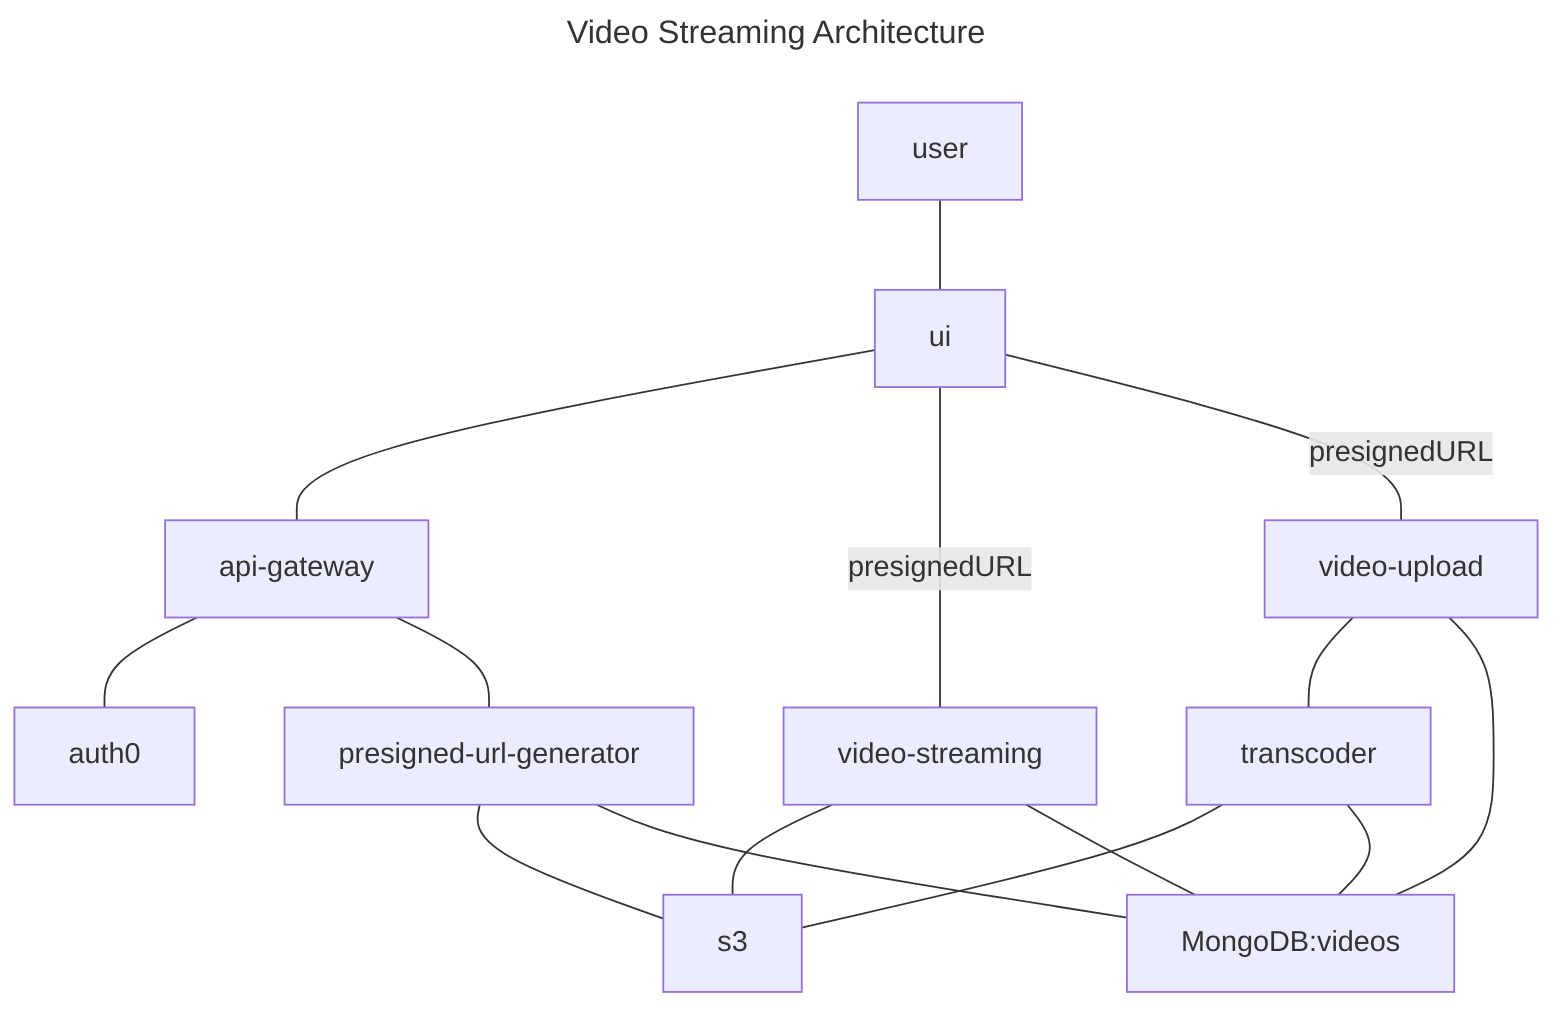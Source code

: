 ---
title: Video Streaming Architecture
---
flowchart TB
    user --- ui
    ui --- api-gateway
    ui -- presignedURL --- video-streaming
    ui -- presignedURL --- video-upload
    api-gateway --- auth0
    api-gateway  --- presigned-url-generator
    presigned-url-generator --- s3
    transcoder --- s3
    video-streaming --- s3
    video-upload --- transcoder
    presigned-url-generator --- MongoDB:videos
    transcoder --- MongoDB:videos
    video-upload --- MongoDB:videos
    video-streaming --- MongoDB:videos